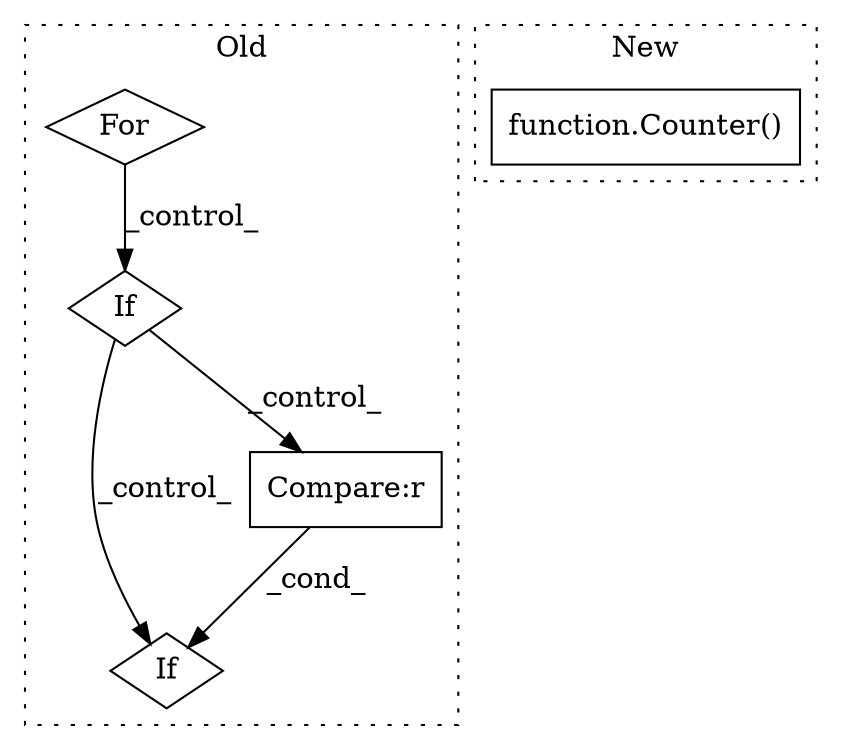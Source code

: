digraph G {
subgraph cluster0 {
1 [label="If" a="96" s="1717" l="3" shape="diamond"];
3 [label="For" a="107" s="1471,1500" l="4,22" shape="diamond"];
4 [label="Compare:r" a="40" s="1720" l="16" shape="box"];
5 [label="If" a="96" s="1601" l="3" shape="diamond"];
label = "Old";
style="dotted";
}
subgraph cluster1 {
2 [label="function.Counter()" a="75" s="1229" l="9" shape="box"];
label = "New";
style="dotted";
}
3 -> 5 [label="_control_"];
4 -> 1 [label="_cond_"];
5 -> 4 [label="_control_"];
5 -> 1 [label="_control_"];
}